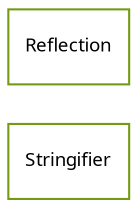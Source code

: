 strict digraph class_diagram {
  rankdir=LR;
  TypeStringifier[
    label="Stringifier",
    URL="Stringifier.html",
    tooltip="com.sekati.reflect.Stringifier",
    fontname="Verdana",
    fontsize="9"
    color="#729b12"
    shape="record"
  ];
  TypeReflection[
    label="Reflection",
    URL="Reflection.html",
    tooltip="com.sekati.reflect.Reflection",
    fontname="Verdana",
    fontsize="9"
    color="#729b12"
    shape="record"
  ];
}
